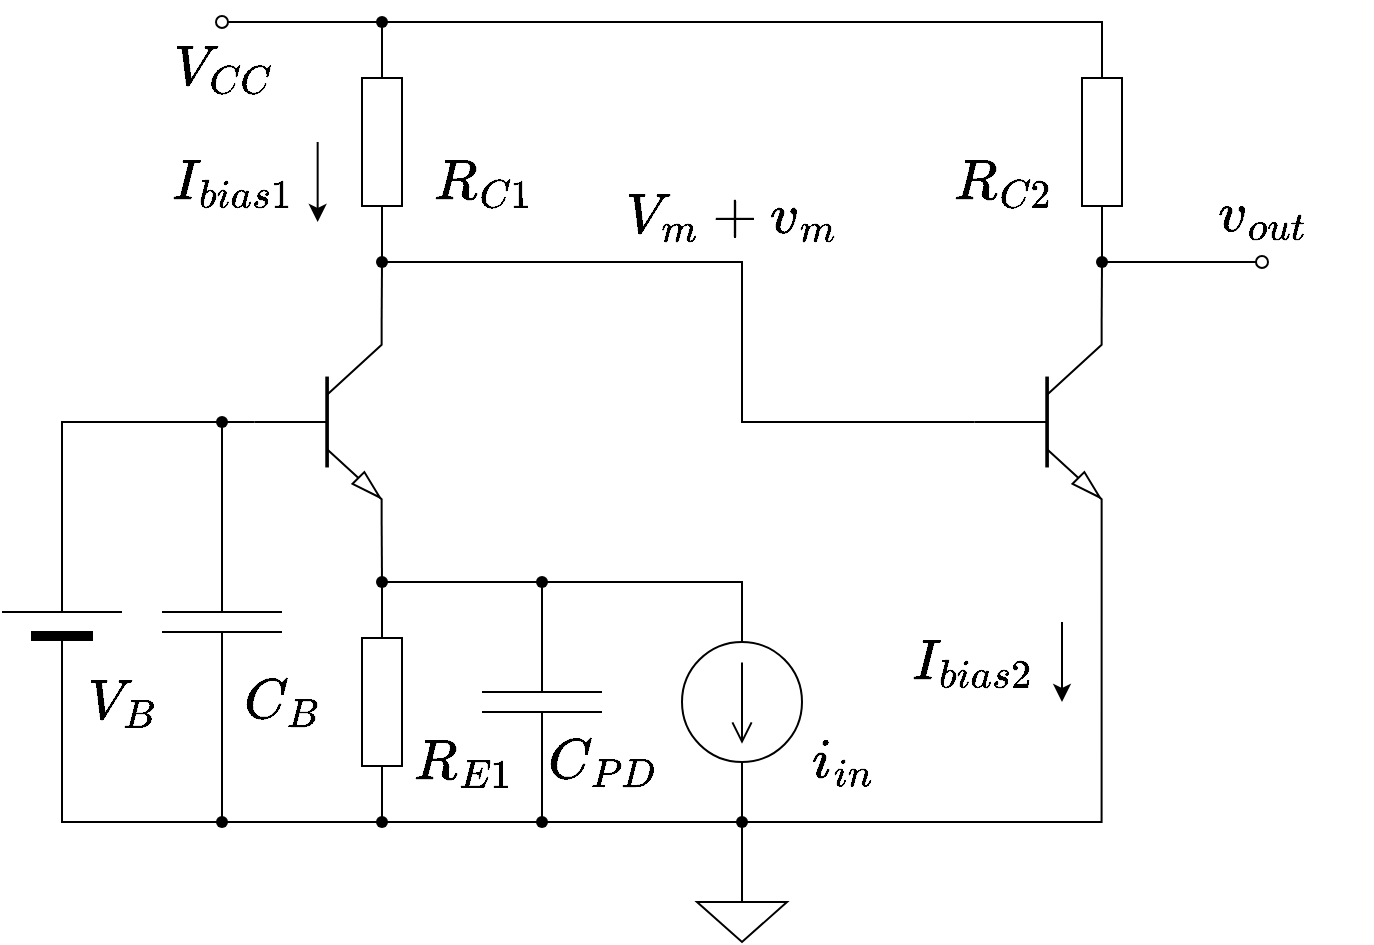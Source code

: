 <mxfile version="24.2.5" type="device">
  <diagram name="ページ1" id="jInCUQgzG5zf4pvRbxTS">
    <mxGraphModel dx="1195" dy="697" grid="1" gridSize="10" guides="1" tooltips="1" connect="1" arrows="1" fold="1" page="1" pageScale="1" pageWidth="1169" pageHeight="827" math="1" shadow="0">
      <root>
        <mxCell id="0" />
        <mxCell id="1" parent="0" />
        <mxCell id="ZAzHPlV7NRv7tE57W68_-1" value="" style="verticalLabelPosition=bottom;shadow=0;dashed=0;align=center;html=1;verticalAlign=top;shape=mxgraph.electrical.transistors.npn_transistor_5;" vertex="1" parent="1">
          <mxGeometry x="256" y="230" width="64" height="100" as="geometry" />
        </mxCell>
        <mxCell id="ZAzHPlV7NRv7tE57W68_-2" value="" style="pointerEvents=1;verticalLabelPosition=bottom;shadow=0;dashed=0;align=center;html=1;verticalAlign=top;shape=mxgraph.electrical.resistors.resistor_1;direction=south;" vertex="1" parent="1">
          <mxGeometry x="310" y="370" width="20" height="100" as="geometry" />
        </mxCell>
        <mxCell id="ZAzHPlV7NRv7tE57W68_-3" value="" style="pointerEvents=1;verticalLabelPosition=bottom;shadow=0;dashed=0;align=center;html=1;verticalAlign=top;shape=mxgraph.electrical.capacitors.capacitor_1;direction=south;" vertex="1" parent="1">
          <mxGeometry x="370" y="370" width="60" height="100" as="geometry" />
        </mxCell>
        <mxCell id="ZAzHPlV7NRv7tE57W68_-4" value="" style="pointerEvents=1;verticalLabelPosition=bottom;shadow=0;dashed=0;align=center;html=1;verticalAlign=top;shape=mxgraph.electrical.signal_sources.source;aspect=fixed;points=[[0.5,0,0],[1,0.5,0],[0.5,1,0],[0,0.5,0]];elSignalType=dc2;" vertex="1" parent="1">
          <mxGeometry x="470" y="390" width="60" height="60" as="geometry" />
        </mxCell>
        <mxCell id="ZAzHPlV7NRv7tE57W68_-5" value="" style="pointerEvents=1;verticalLabelPosition=bottom;shadow=0;dashed=0;align=center;html=1;verticalAlign=top;shape=mxgraph.electrical.resistors.resistor_1;direction=south;" vertex="1" parent="1">
          <mxGeometry x="310" y="90" width="20" height="100" as="geometry" />
        </mxCell>
        <mxCell id="ZAzHPlV7NRv7tE57W68_-6" value="" style="pointerEvents=1;verticalLabelPosition=bottom;shadow=0;dashed=0;align=center;html=1;verticalAlign=top;shape=mxgraph.electrical.capacitors.capacitor_1;direction=south;" vertex="1" parent="1">
          <mxGeometry x="210" y="330" width="60" height="100" as="geometry" />
        </mxCell>
        <mxCell id="ZAzHPlV7NRv7tE57W68_-7" value="" style="verticalLabelPosition=bottom;shadow=0;dashed=0;align=center;fillColor=strokeColor;html=1;verticalAlign=top;strokeWidth=1;shape=mxgraph.electrical.miscellaneous.monocell_battery;direction=north;" vertex="1" parent="1">
          <mxGeometry x="130" y="330" width="60" height="100" as="geometry" />
        </mxCell>
        <mxCell id="ZAzHPlV7NRv7tE57W68_-8" value="" style="pointerEvents=1;verticalLabelPosition=bottom;shadow=0;dashed=0;align=center;html=1;verticalAlign=top;shape=mxgraph.electrical.signal_sources.signal_ground;fontFamily=Helvetica;fontSize=24;fontColor=default;" vertex="1" parent="1">
          <mxGeometry x="477.5" y="510" width="45" height="30" as="geometry" />
        </mxCell>
        <mxCell id="ZAzHPlV7NRv7tE57W68_-9" value="" style="shape=waypoint;sketch=0;fillStyle=solid;size=6;pointerEvents=1;points=[];fillColor=none;resizable=0;rotatable=0;perimeter=centerPerimeter;snapToPoint=1;fontFamily=Helvetica;fontSize=11;fontColor=default;" vertex="1" parent="1">
          <mxGeometry x="310" y="350" width="20" height="20" as="geometry" />
        </mxCell>
        <mxCell id="ZAzHPlV7NRv7tE57W68_-10" style="edgeStyle=orthogonalEdgeStyle;rounded=0;orthogonalLoop=1;jettySize=auto;html=1;exitX=0;exitY=0.5;exitDx=0;exitDy=0;exitPerimeter=0;entryX=0.544;entryY=1.039;entryDx=0;entryDy=0;entryPerimeter=0;endArrow=none;endFill=0;" edge="1" parent="1" source="ZAzHPlV7NRv7tE57W68_-2" target="ZAzHPlV7NRv7tE57W68_-9">
          <mxGeometry relative="1" as="geometry" />
        </mxCell>
        <mxCell id="ZAzHPlV7NRv7tE57W68_-11" style="edgeStyle=orthogonalEdgeStyle;rounded=0;orthogonalLoop=1;jettySize=auto;html=1;exitX=1;exitY=1;exitDx=0;exitDy=0;exitPerimeter=0;entryX=0.739;entryY=0.039;entryDx=0;entryDy=0;entryPerimeter=0;endArrow=none;endFill=0;" edge="1" parent="1" source="ZAzHPlV7NRv7tE57W68_-1" target="ZAzHPlV7NRv7tE57W68_-9">
          <mxGeometry relative="1" as="geometry" />
        </mxCell>
        <mxCell id="ZAzHPlV7NRv7tE57W68_-12" value="" style="shape=waypoint;sketch=0;fillStyle=solid;size=6;pointerEvents=1;points=[];fillColor=none;resizable=0;rotatable=0;perimeter=centerPerimeter;snapToPoint=1;fontFamily=Helvetica;fontSize=11;fontColor=default;" vertex="1" parent="1">
          <mxGeometry x="390" y="350" width="20" height="20" as="geometry" />
        </mxCell>
        <mxCell id="ZAzHPlV7NRv7tE57W68_-13" style="edgeStyle=orthogonalEdgeStyle;rounded=0;orthogonalLoop=1;jettySize=auto;html=1;exitX=0;exitY=0.5;exitDx=0;exitDy=0;exitPerimeter=0;entryX=0.697;entryY=1.081;entryDx=0;entryDy=0;entryPerimeter=0;strokeColor=default;align=center;verticalAlign=middle;fontFamily=Helvetica;fontSize=11;fontColor=default;labelBackgroundColor=default;endArrow=none;endFill=0;" edge="1" parent="1" source="ZAzHPlV7NRv7tE57W68_-3" target="ZAzHPlV7NRv7tE57W68_-12">
          <mxGeometry relative="1" as="geometry" />
        </mxCell>
        <mxCell id="ZAzHPlV7NRv7tE57W68_-14" style="edgeStyle=orthogonalEdgeStyle;rounded=0;orthogonalLoop=1;jettySize=auto;html=1;entryX=-0.094;entryY=0.567;entryDx=0;entryDy=0;entryPerimeter=0;strokeColor=default;align=center;verticalAlign=middle;fontFamily=Helvetica;fontSize=11;fontColor=default;labelBackgroundColor=default;endArrow=none;endFill=0;" edge="1" parent="1" source="ZAzHPlV7NRv7tE57W68_-9" target="ZAzHPlV7NRv7tE57W68_-12">
          <mxGeometry relative="1" as="geometry" />
        </mxCell>
        <mxCell id="ZAzHPlV7NRv7tE57W68_-15" style="edgeStyle=orthogonalEdgeStyle;rounded=0;orthogonalLoop=1;jettySize=auto;html=1;exitX=0.5;exitY=0;exitDx=0;exitDy=0;exitPerimeter=0;entryX=0.961;entryY=0.553;entryDx=0;entryDy=0;entryPerimeter=0;strokeColor=default;align=center;verticalAlign=middle;fontFamily=Helvetica;fontSize=11;fontColor=default;labelBackgroundColor=default;endArrow=none;endFill=0;" edge="1" parent="1" source="ZAzHPlV7NRv7tE57W68_-4" target="ZAzHPlV7NRv7tE57W68_-12">
          <mxGeometry relative="1" as="geometry">
            <Array as="points">
              <mxPoint x="500" y="360" />
            </Array>
          </mxGeometry>
        </mxCell>
        <mxCell id="ZAzHPlV7NRv7tE57W68_-16" value="" style="shape=waypoint;sketch=0;fillStyle=solid;size=6;pointerEvents=1;points=[];fillColor=none;resizable=0;rotatable=0;perimeter=centerPerimeter;snapToPoint=1;fontFamily=Helvetica;fontSize=11;fontColor=default;labelBackgroundColor=default;" vertex="1" parent="1">
          <mxGeometry x="230" y="270" width="20" height="20" as="geometry" />
        </mxCell>
        <mxCell id="ZAzHPlV7NRv7tE57W68_-17" style="edgeStyle=orthogonalEdgeStyle;rounded=0;orthogonalLoop=1;jettySize=auto;html=1;exitX=0;exitY=0.5;exitDx=0;exitDy=0;exitPerimeter=0;entryX=0.607;entryY=1;entryDx=0;entryDy=0;entryPerimeter=0;strokeColor=default;align=center;verticalAlign=middle;fontFamily=Helvetica;fontSize=11;fontColor=default;labelBackgroundColor=default;endArrow=none;endFill=0;" edge="1" parent="1" source="ZAzHPlV7NRv7tE57W68_-6" target="ZAzHPlV7NRv7tE57W68_-16">
          <mxGeometry relative="1" as="geometry" />
        </mxCell>
        <mxCell id="ZAzHPlV7NRv7tE57W68_-18" style="edgeStyle=orthogonalEdgeStyle;rounded=0;orthogonalLoop=1;jettySize=auto;html=1;exitX=1;exitY=0.5;exitDx=0;exitDy=0;exitPerimeter=0;entryX=-0.021;entryY=0.743;entryDx=0;entryDy=0;entryPerimeter=0;strokeColor=default;align=center;verticalAlign=middle;fontFamily=Helvetica;fontSize=11;fontColor=default;labelBackgroundColor=default;endArrow=none;endFill=0;" edge="1" parent="1" source="ZAzHPlV7NRv7tE57W68_-7" target="ZAzHPlV7NRv7tE57W68_-16">
          <mxGeometry relative="1" as="geometry">
            <Array as="points">
              <mxPoint x="160" y="280" />
            </Array>
          </mxGeometry>
        </mxCell>
        <mxCell id="ZAzHPlV7NRv7tE57W68_-19" style="edgeStyle=orthogonalEdgeStyle;rounded=0;orthogonalLoop=1;jettySize=auto;html=1;exitX=0;exitY=0.5;exitDx=0;exitDy=0;exitPerimeter=0;entryX=1.093;entryY=0.6;entryDx=0;entryDy=0;entryPerimeter=0;strokeColor=default;align=center;verticalAlign=middle;fontFamily=Helvetica;fontSize=11;fontColor=default;labelBackgroundColor=default;endArrow=none;endFill=0;" edge="1" parent="1" source="ZAzHPlV7NRv7tE57W68_-1" target="ZAzHPlV7NRv7tE57W68_-16">
          <mxGeometry relative="1" as="geometry" />
        </mxCell>
        <mxCell id="ZAzHPlV7NRv7tE57W68_-20" value="" style="shape=waypoint;sketch=0;fillStyle=solid;size=6;pointerEvents=1;points=[];fillColor=none;resizable=0;rotatable=0;perimeter=centerPerimeter;snapToPoint=1;fontFamily=Helvetica;fontSize=11;fontColor=default;labelBackgroundColor=default;" vertex="1" parent="1">
          <mxGeometry x="310" y="190" width="20" height="20" as="geometry" />
        </mxCell>
        <mxCell id="ZAzHPlV7NRv7tE57W68_-21" style="edgeStyle=orthogonalEdgeStyle;rounded=0;orthogonalLoop=1;jettySize=auto;html=1;exitX=1;exitY=0;exitDx=0;exitDy=0;exitPerimeter=0;entryX=0.494;entryY=1.078;entryDx=0;entryDy=0;entryPerimeter=0;strokeColor=default;align=center;verticalAlign=middle;fontFamily=Helvetica;fontSize=11;fontColor=default;labelBackgroundColor=default;endArrow=none;endFill=0;" edge="1" parent="1" source="ZAzHPlV7NRv7tE57W68_-1" target="ZAzHPlV7NRv7tE57W68_-20">
          <mxGeometry relative="1" as="geometry" />
        </mxCell>
        <mxCell id="ZAzHPlV7NRv7tE57W68_-22" style="edgeStyle=orthogonalEdgeStyle;rounded=0;orthogonalLoop=1;jettySize=auto;html=1;exitX=1;exitY=0.5;exitDx=0;exitDy=0;exitPerimeter=0;entryX=0.621;entryY=-0.048;entryDx=0;entryDy=0;entryPerimeter=0;strokeColor=default;align=center;verticalAlign=middle;fontFamily=Helvetica;fontSize=11;fontColor=default;labelBackgroundColor=default;endArrow=none;endFill=0;" edge="1" parent="1" source="ZAzHPlV7NRv7tE57W68_-5" target="ZAzHPlV7NRv7tE57W68_-20">
          <mxGeometry relative="1" as="geometry" />
        </mxCell>
        <mxCell id="ZAzHPlV7NRv7tE57W68_-23" value="" style="verticalLabelPosition=bottom;shadow=0;dashed=0;align=center;html=1;verticalAlign=top;shape=mxgraph.electrical.transistors.npn_transistor_5;" vertex="1" parent="1">
          <mxGeometry x="616" y="230" width="64" height="100" as="geometry" />
        </mxCell>
        <mxCell id="ZAzHPlV7NRv7tE57W68_-24" style="edgeStyle=orthogonalEdgeStyle;rounded=0;orthogonalLoop=1;jettySize=auto;html=1;entryX=0;entryY=0.5;entryDx=0;entryDy=0;entryPerimeter=0;strokeColor=default;align=center;verticalAlign=middle;fontFamily=Helvetica;fontSize=11;fontColor=default;labelBackgroundColor=default;endArrow=none;endFill=0;" edge="1" parent="1" source="ZAzHPlV7NRv7tE57W68_-20" target="ZAzHPlV7NRv7tE57W68_-23">
          <mxGeometry relative="1" as="geometry">
            <Array as="points">
              <mxPoint x="500" y="200" />
              <mxPoint x="500" y="280" />
            </Array>
          </mxGeometry>
        </mxCell>
        <mxCell id="ZAzHPlV7NRv7tE57W68_-25" value="" style="pointerEvents=1;verticalLabelPosition=bottom;shadow=0;dashed=0;align=center;html=1;verticalAlign=top;shape=mxgraph.electrical.resistors.resistor_1;direction=south;" vertex="1" parent="1">
          <mxGeometry x="670" y="90" width="20" height="100" as="geometry" />
        </mxCell>
        <mxCell id="ZAzHPlV7NRv7tE57W68_-30" style="edgeStyle=orthogonalEdgeStyle;rounded=0;orthogonalLoop=1;jettySize=auto;html=1;entryX=0;entryY=0.5;entryDx=0;entryDy=0;strokeColor=default;align=center;verticalAlign=middle;fontFamily=Helvetica;fontSize=11;fontColor=default;labelBackgroundColor=default;endArrow=none;endFill=0;" edge="1" parent="1" source="ZAzHPlV7NRv7tE57W68_-26" target="ZAzHPlV7NRv7tE57W68_-29">
          <mxGeometry relative="1" as="geometry" />
        </mxCell>
        <mxCell id="ZAzHPlV7NRv7tE57W68_-26" value="" style="shape=waypoint;sketch=0;fillStyle=solid;size=6;pointerEvents=1;points=[];fillColor=none;resizable=0;rotatable=0;perimeter=centerPerimeter;snapToPoint=1;fontFamily=Helvetica;fontSize=11;fontColor=default;labelBackgroundColor=default;" vertex="1" parent="1">
          <mxGeometry x="670" y="190" width="20" height="20" as="geometry" />
        </mxCell>
        <mxCell id="ZAzHPlV7NRv7tE57W68_-27" style="edgeStyle=orthogonalEdgeStyle;rounded=0;orthogonalLoop=1;jettySize=auto;html=1;exitX=1;exitY=0;exitDx=0;exitDy=0;exitPerimeter=0;entryX=0.544;entryY=0.997;entryDx=0;entryDy=0;entryPerimeter=0;strokeColor=default;align=center;verticalAlign=middle;fontFamily=Helvetica;fontSize=11;fontColor=default;labelBackgroundColor=default;endArrow=none;endFill=0;" edge="1" parent="1" source="ZAzHPlV7NRv7tE57W68_-23" target="ZAzHPlV7NRv7tE57W68_-26">
          <mxGeometry relative="1" as="geometry" />
        </mxCell>
        <mxCell id="ZAzHPlV7NRv7tE57W68_-28" style="edgeStyle=orthogonalEdgeStyle;rounded=0;orthogonalLoop=1;jettySize=auto;html=1;exitX=1;exitY=0.5;exitDx=0;exitDy=0;exitPerimeter=0;entryX=0.586;entryY=0.011;entryDx=0;entryDy=0;entryPerimeter=0;strokeColor=default;align=center;verticalAlign=middle;fontFamily=Helvetica;fontSize=11;fontColor=default;labelBackgroundColor=default;endArrow=none;endFill=0;" edge="1" parent="1" source="ZAzHPlV7NRv7tE57W68_-25" target="ZAzHPlV7NRv7tE57W68_-26">
          <mxGeometry relative="1" as="geometry" />
        </mxCell>
        <mxCell id="ZAzHPlV7NRv7tE57W68_-29" value="" style="verticalLabelPosition=bottom;shadow=0;dashed=0;align=center;html=1;verticalAlign=top;strokeWidth=1;shape=ellipse;perimeter=ellipsePerimeter;fontFamily=Helvetica;fontSize=11;fontColor=default;aspect=fixed;labelBackgroundColor=default;" vertex="1" parent="1">
          <mxGeometry x="757" y="197.0" width="6" height="6" as="geometry" />
        </mxCell>
        <mxCell id="ZAzHPlV7NRv7tE57W68_-36" style="edgeStyle=orthogonalEdgeStyle;rounded=0;orthogonalLoop=1;jettySize=auto;html=1;entryX=1;entryY=0.5;entryDx=0;entryDy=0;strokeColor=default;align=center;verticalAlign=middle;fontFamily=Helvetica;fontSize=11;fontColor=default;labelBackgroundColor=default;endArrow=none;endFill=0;" edge="1" parent="1" source="ZAzHPlV7NRv7tE57W68_-32" target="ZAzHPlV7NRv7tE57W68_-35">
          <mxGeometry relative="1" as="geometry" />
        </mxCell>
        <mxCell id="ZAzHPlV7NRv7tE57W68_-32" value="" style="shape=waypoint;sketch=0;fillStyle=solid;size=6;pointerEvents=1;points=[];fillColor=none;resizable=0;rotatable=0;perimeter=centerPerimeter;snapToPoint=1;fontFamily=Helvetica;fontSize=11;fontColor=default;labelBackgroundColor=default;" vertex="1" parent="1">
          <mxGeometry x="310" y="70" width="20" height="20" as="geometry" />
        </mxCell>
        <mxCell id="ZAzHPlV7NRv7tE57W68_-33" style="edgeStyle=orthogonalEdgeStyle;rounded=0;orthogonalLoop=1;jettySize=auto;html=1;exitX=0;exitY=0.5;exitDx=0;exitDy=0;exitPerimeter=0;entryX=0.52;entryY=1.18;entryDx=0;entryDy=0;entryPerimeter=0;strokeColor=default;align=center;verticalAlign=middle;fontFamily=Helvetica;fontSize=11;fontColor=default;labelBackgroundColor=default;endArrow=none;endFill=0;" edge="1" parent="1" source="ZAzHPlV7NRv7tE57W68_-5" target="ZAzHPlV7NRv7tE57W68_-32">
          <mxGeometry relative="1" as="geometry" />
        </mxCell>
        <mxCell id="ZAzHPlV7NRv7tE57W68_-34" style="edgeStyle=orthogonalEdgeStyle;rounded=0;orthogonalLoop=1;jettySize=auto;html=1;exitX=0;exitY=0.5;exitDx=0;exitDy=0;exitPerimeter=0;entryX=1.04;entryY=0.6;entryDx=0;entryDy=0;entryPerimeter=0;strokeColor=default;align=center;verticalAlign=middle;fontFamily=Helvetica;fontSize=11;fontColor=default;labelBackgroundColor=default;endArrow=none;endFill=0;" edge="1" parent="1" source="ZAzHPlV7NRv7tE57W68_-25" target="ZAzHPlV7NRv7tE57W68_-32">
          <mxGeometry relative="1" as="geometry">
            <Array as="points">
              <mxPoint x="680" y="80" />
            </Array>
          </mxGeometry>
        </mxCell>
        <mxCell id="ZAzHPlV7NRv7tE57W68_-35" value="" style="verticalLabelPosition=bottom;shadow=0;dashed=0;align=center;html=1;verticalAlign=top;strokeWidth=1;shape=ellipse;perimeter=ellipsePerimeter;fontFamily=Helvetica;fontSize=11;fontColor=default;aspect=fixed;labelBackgroundColor=default;" vertex="1" parent="1">
          <mxGeometry x="237" y="77.0" width="6" height="6" as="geometry" />
        </mxCell>
        <mxCell id="ZAzHPlV7NRv7tE57W68_-37" value="" style="shape=waypoint;sketch=0;fillStyle=solid;size=6;pointerEvents=1;points=[];fillColor=none;resizable=0;rotatable=0;perimeter=centerPerimeter;snapToPoint=1;fontFamily=Helvetica;fontSize=11;fontColor=default;labelBackgroundColor=default;" vertex="1" parent="1">
          <mxGeometry x="490" y="470" width="20" height="20" as="geometry" />
        </mxCell>
        <mxCell id="ZAzHPlV7NRv7tE57W68_-38" value="" style="shape=waypoint;sketch=0;fillStyle=solid;size=6;pointerEvents=1;points=[];fillColor=none;resizable=0;rotatable=0;perimeter=centerPerimeter;snapToPoint=1;fontFamily=Helvetica;fontSize=11;fontColor=default;labelBackgroundColor=default;" vertex="1" parent="1">
          <mxGeometry x="390" y="470" width="20" height="20" as="geometry" />
        </mxCell>
        <mxCell id="ZAzHPlV7NRv7tE57W68_-39" value="" style="shape=waypoint;sketch=0;fillStyle=solid;size=6;pointerEvents=1;points=[];fillColor=none;resizable=0;rotatable=0;perimeter=centerPerimeter;snapToPoint=1;fontFamily=Helvetica;fontSize=11;fontColor=default;labelBackgroundColor=default;" vertex="1" parent="1">
          <mxGeometry x="310" y="470" width="20" height="20" as="geometry" />
        </mxCell>
        <mxCell id="ZAzHPlV7NRv7tE57W68_-40" value="" style="shape=waypoint;sketch=0;fillStyle=solid;size=6;pointerEvents=1;points=[];fillColor=none;resizable=0;rotatable=0;perimeter=centerPerimeter;snapToPoint=1;fontFamily=Helvetica;fontSize=11;fontColor=default;labelBackgroundColor=default;" vertex="1" parent="1">
          <mxGeometry x="230" y="470" width="20" height="20" as="geometry" />
        </mxCell>
        <mxCell id="ZAzHPlV7NRv7tE57W68_-42" style="edgeStyle=orthogonalEdgeStyle;rounded=0;orthogonalLoop=1;jettySize=auto;html=1;exitX=0;exitY=0.5;exitDx=0;exitDy=0;exitPerimeter=0;entryX=0.05;entryY=0.65;entryDx=0;entryDy=0;entryPerimeter=0;strokeColor=default;align=center;verticalAlign=middle;fontFamily=Helvetica;fontSize=11;fontColor=default;labelBackgroundColor=default;endArrow=none;endFill=0;" edge="1" parent="1" source="ZAzHPlV7NRv7tE57W68_-7" target="ZAzHPlV7NRv7tE57W68_-40">
          <mxGeometry relative="1" as="geometry">
            <Array as="points">
              <mxPoint x="160" y="480" />
            </Array>
          </mxGeometry>
        </mxCell>
        <mxCell id="ZAzHPlV7NRv7tE57W68_-43" style="edgeStyle=orthogonalEdgeStyle;rounded=0;orthogonalLoop=1;jettySize=auto;html=1;exitX=1;exitY=0.5;exitDx=0;exitDy=0;exitPerimeter=0;entryX=0.671;entryY=-0.04;entryDx=0;entryDy=0;entryPerimeter=0;strokeColor=default;align=center;verticalAlign=middle;fontFamily=Helvetica;fontSize=11;fontColor=default;labelBackgroundColor=default;endArrow=none;endFill=0;" edge="1" parent="1" source="ZAzHPlV7NRv7tE57W68_-6" target="ZAzHPlV7NRv7tE57W68_-40">
          <mxGeometry relative="1" as="geometry" />
        </mxCell>
        <mxCell id="ZAzHPlV7NRv7tE57W68_-44" style="edgeStyle=orthogonalEdgeStyle;rounded=0;orthogonalLoop=1;jettySize=auto;html=1;exitX=1;exitY=0.5;exitDx=0;exitDy=0;exitPerimeter=0;entryX=0.464;entryY=-0.005;entryDx=0;entryDy=0;entryPerimeter=0;strokeColor=default;align=center;verticalAlign=middle;fontFamily=Helvetica;fontSize=11;fontColor=default;labelBackgroundColor=default;endArrow=none;endFill=0;" edge="1" parent="1" source="ZAzHPlV7NRv7tE57W68_-2" target="ZAzHPlV7NRv7tE57W68_-39">
          <mxGeometry relative="1" as="geometry" />
        </mxCell>
        <mxCell id="ZAzHPlV7NRv7tE57W68_-45" style="edgeStyle=orthogonalEdgeStyle;rounded=0;orthogonalLoop=1;jettySize=auto;html=1;exitX=1;exitY=0.5;exitDx=0;exitDy=0;exitPerimeter=0;entryX=0.567;entryY=0.029;entryDx=0;entryDy=0;entryPerimeter=0;strokeColor=default;align=center;verticalAlign=middle;fontFamily=Helvetica;fontSize=11;fontColor=default;labelBackgroundColor=default;endArrow=none;endFill=0;" edge="1" parent="1" source="ZAzHPlV7NRv7tE57W68_-3" target="ZAzHPlV7NRv7tE57W68_-38">
          <mxGeometry relative="1" as="geometry" />
        </mxCell>
        <mxCell id="ZAzHPlV7NRv7tE57W68_-46" style="edgeStyle=orthogonalEdgeStyle;rounded=0;orthogonalLoop=1;jettySize=auto;html=1;exitX=0.5;exitY=1;exitDx=0;exitDy=0;exitPerimeter=0;entryX=0.567;entryY=0.098;entryDx=0;entryDy=0;entryPerimeter=0;strokeColor=default;align=center;verticalAlign=middle;fontFamily=Helvetica;fontSize=11;fontColor=default;labelBackgroundColor=default;endArrow=none;endFill=0;" edge="1" parent="1" source="ZAzHPlV7NRv7tE57W68_-4" target="ZAzHPlV7NRv7tE57W68_-37">
          <mxGeometry relative="1" as="geometry" />
        </mxCell>
        <mxCell id="ZAzHPlV7NRv7tE57W68_-47" style="edgeStyle=orthogonalEdgeStyle;rounded=0;orthogonalLoop=1;jettySize=auto;html=1;entryX=0.119;entryY=0.409;entryDx=0;entryDy=0;entryPerimeter=0;strokeColor=default;align=center;verticalAlign=middle;fontFamily=Helvetica;fontSize=11;fontColor=default;labelBackgroundColor=default;endArrow=none;endFill=0;" edge="1" parent="1" source="ZAzHPlV7NRv7tE57W68_-40" target="ZAzHPlV7NRv7tE57W68_-39">
          <mxGeometry relative="1" as="geometry" />
        </mxCell>
        <mxCell id="ZAzHPlV7NRv7tE57W68_-48" style="edgeStyle=orthogonalEdgeStyle;rounded=0;orthogonalLoop=1;jettySize=auto;html=1;entryX=0.058;entryY=0.525;entryDx=0;entryDy=0;entryPerimeter=0;strokeColor=default;align=center;verticalAlign=middle;fontFamily=Helvetica;fontSize=11;fontColor=default;labelBackgroundColor=default;endArrow=none;endFill=0;" edge="1" parent="1" source="ZAzHPlV7NRv7tE57W68_-39" target="ZAzHPlV7NRv7tE57W68_-38">
          <mxGeometry relative="1" as="geometry" />
        </mxCell>
        <mxCell id="ZAzHPlV7NRv7tE57W68_-49" style="edgeStyle=orthogonalEdgeStyle;rounded=0;orthogonalLoop=1;jettySize=auto;html=1;entryX=0.128;entryY=0.525;entryDx=0;entryDy=0;entryPerimeter=0;strokeColor=default;align=center;verticalAlign=middle;fontFamily=Helvetica;fontSize=11;fontColor=default;labelBackgroundColor=default;endArrow=none;endFill=0;" edge="1" parent="1" source="ZAzHPlV7NRv7tE57W68_-38" target="ZAzHPlV7NRv7tE57W68_-37">
          <mxGeometry relative="1" as="geometry" />
        </mxCell>
        <mxCell id="ZAzHPlV7NRv7tE57W68_-50" style="edgeStyle=orthogonalEdgeStyle;rounded=0;orthogonalLoop=1;jettySize=auto;html=1;exitX=0.5;exitY=0;exitDx=0;exitDy=0;exitPerimeter=0;entryX=0.572;entryY=1.039;entryDx=0;entryDy=0;entryPerimeter=0;strokeColor=default;align=center;verticalAlign=middle;fontFamily=Helvetica;fontSize=11;fontColor=default;labelBackgroundColor=default;endArrow=none;endFill=0;" edge="1" parent="1" source="ZAzHPlV7NRv7tE57W68_-8" target="ZAzHPlV7NRv7tE57W68_-37">
          <mxGeometry relative="1" as="geometry" />
        </mxCell>
        <mxCell id="ZAzHPlV7NRv7tE57W68_-51" style="edgeStyle=orthogonalEdgeStyle;rounded=0;orthogonalLoop=1;jettySize=auto;html=1;exitX=1;exitY=1;exitDx=0;exitDy=0;exitPerimeter=0;entryX=1.179;entryY=0.6;entryDx=0;entryDy=0;entryPerimeter=0;strokeColor=default;align=center;verticalAlign=middle;fontFamily=Helvetica;fontSize=11;fontColor=default;labelBackgroundColor=default;endArrow=none;endFill=0;" edge="1" parent="1" source="ZAzHPlV7NRv7tE57W68_-23" target="ZAzHPlV7NRv7tE57W68_-37">
          <mxGeometry relative="1" as="geometry">
            <Array as="points">
              <mxPoint x="680" y="480" />
            </Array>
          </mxGeometry>
        </mxCell>
        <mxCell id="ZAzHPlV7NRv7tE57W68_-52" value="&lt;span style=&quot;font-size: 24px;&quot;&gt;`i_{i n}`&lt;/span&gt;" style="text;html=1;align=center;verticalAlign=middle;resizable=0;points=[];autosize=1;strokeColor=none;fillColor=none;fontSize=11;fontFamily=Helvetica;fontColor=default;labelBackgroundColor=default;" vertex="1" parent="1">
          <mxGeometry x="500" y="430" width="100" height="40" as="geometry" />
        </mxCell>
        <mxCell id="ZAzHPlV7NRv7tE57W68_-53" value="&lt;span style=&quot;font-size: 24px;&quot;&gt;`C_{PD}`&lt;/span&gt;" style="text;html=1;align=center;verticalAlign=middle;resizable=0;points=[];autosize=1;strokeColor=none;fillColor=none;fontSize=11;fontFamily=Helvetica;fontColor=default;labelBackgroundColor=default;" vertex="1" parent="1">
          <mxGeometry x="370" y="430" width="120" height="40" as="geometry" />
        </mxCell>
        <mxCell id="ZAzHPlV7NRv7tE57W68_-54" value="&lt;span style=&quot;font-size: 24px;&quot;&gt;`R_{E1}`&lt;/span&gt;" style="text;html=1;align=center;verticalAlign=middle;resizable=0;points=[];autosize=1;strokeColor=none;fillColor=none;fontSize=11;fontFamily=Helvetica;fontColor=default;labelBackgroundColor=default;" vertex="1" parent="1">
          <mxGeometry x="300" y="430" width="120" height="40" as="geometry" />
        </mxCell>
        <mxCell id="ZAzHPlV7NRv7tE57W68_-55" value="&lt;span style=&quot;font-size: 24px;&quot;&gt;`C_{B}`&lt;/span&gt;" style="text;html=1;align=center;verticalAlign=middle;resizable=0;points=[];autosize=1;strokeColor=none;fillColor=none;fontSize=11;fontFamily=Helvetica;fontColor=default;labelBackgroundColor=default;" vertex="1" parent="1">
          <mxGeometry x="220" y="400" width="100" height="40" as="geometry" />
        </mxCell>
        <mxCell id="ZAzHPlV7NRv7tE57W68_-56" value="&lt;span style=&quot;font-size: 24px;&quot;&gt;`V_{B}`&lt;/span&gt;" style="text;html=1;align=center;verticalAlign=middle;resizable=0;points=[];autosize=1;strokeColor=none;fillColor=none;fontSize=11;fontFamily=Helvetica;fontColor=default;labelBackgroundColor=default;" vertex="1" parent="1">
          <mxGeometry x="140" y="400" width="100" height="40" as="geometry" />
        </mxCell>
        <mxCell id="ZAzHPlV7NRv7tE57W68_-57" value="&lt;span style=&quot;font-size: 24px;&quot;&gt;`R_{C1}`&lt;/span&gt;" style="text;html=1;align=center;verticalAlign=middle;resizable=0;points=[];autosize=1;strokeColor=none;fillColor=none;fontSize=11;fontFamily=Helvetica;fontColor=default;labelBackgroundColor=default;" vertex="1" parent="1">
          <mxGeometry x="310" y="140" width="120" height="40" as="geometry" />
        </mxCell>
        <mxCell id="ZAzHPlV7NRv7tE57W68_-58" value="&lt;span style=&quot;font-size: 24px;&quot;&gt;`R_{C2}`&lt;/span&gt;" style="text;html=1;align=center;verticalAlign=middle;resizable=0;points=[];autosize=1;strokeColor=none;fillColor=none;fontSize=11;fontFamily=Helvetica;fontColor=default;labelBackgroundColor=default;" vertex="1" parent="1">
          <mxGeometry x="570" y="140" width="120" height="40" as="geometry" />
        </mxCell>
        <mxCell id="ZAzHPlV7NRv7tE57W68_-59" value="&lt;span style=&quot;font-size: 24px;&quot;&gt;`v_{out}`&lt;/span&gt;" style="text;html=1;align=center;verticalAlign=middle;resizable=0;points=[];autosize=1;strokeColor=none;fillColor=none;fontSize=11;fontFamily=Helvetica;fontColor=default;labelBackgroundColor=default;" vertex="1" parent="1">
          <mxGeometry x="705" y="157" width="110" height="40" as="geometry" />
        </mxCell>
        <mxCell id="ZAzHPlV7NRv7tE57W68_-60" value="&lt;span style=&quot;font-size: 24px;&quot;&gt;`V_{m}+v_{m}`&lt;/span&gt;" style="text;html=1;align=center;verticalAlign=middle;resizable=0;points=[];autosize=1;strokeColor=none;fillColor=none;fontSize=11;fontFamily=Helvetica;fontColor=default;labelBackgroundColor=default;" vertex="1" parent="1">
          <mxGeometry x="405" y="157" width="180" height="40" as="geometry" />
        </mxCell>
        <mxCell id="ZAzHPlV7NRv7tE57W68_-61" value="" style="endArrow=classic;html=1;rounded=0;labelBackgroundColor=default;strokeColor=default;fontFamily=Helvetica;fontSize=11;fontColor=default;shape=connector;align=center;verticalAlign=middle;edgeStyle=orthogonalEdgeStyle;" edge="1" parent="1">
          <mxGeometry width="50" height="50" relative="1" as="geometry">
            <mxPoint x="287.83" y="140" as="sourcePoint" />
            <mxPoint x="287.83" y="180" as="targetPoint" />
          </mxGeometry>
        </mxCell>
        <mxCell id="ZAzHPlV7NRv7tE57W68_-62" value="&lt;span style=&quot;font-size: 24px;&quot;&gt;`I_{bias1}`&lt;/span&gt;" style="text;html=1;align=center;verticalAlign=middle;resizable=0;points=[];autosize=1;strokeColor=none;fillColor=none;fontSize=11;fontFamily=Helvetica;fontColor=default;labelBackgroundColor=default;" vertex="1" parent="1">
          <mxGeometry x="180" y="140" width="130" height="40" as="geometry" />
        </mxCell>
        <mxCell id="ZAzHPlV7NRv7tE57W68_-63" value="" style="endArrow=classic;html=1;rounded=0;labelBackgroundColor=default;strokeColor=default;fontFamily=Helvetica;fontSize=11;fontColor=default;shape=connector;align=center;verticalAlign=middle;edgeStyle=orthogonalEdgeStyle;" edge="1" parent="1">
          <mxGeometry width="50" height="50" relative="1" as="geometry">
            <mxPoint x="660" y="380" as="sourcePoint" />
            <mxPoint x="660" y="420" as="targetPoint" />
          </mxGeometry>
        </mxCell>
        <mxCell id="ZAzHPlV7NRv7tE57W68_-65" value="&lt;span style=&quot;font-size: 24px;&quot;&gt;`I_{bias2}`&lt;/span&gt;" style="text;html=1;align=center;verticalAlign=middle;resizable=0;points=[];autosize=1;strokeColor=none;fillColor=none;fontSize=11;fontFamily=Helvetica;fontColor=default;labelBackgroundColor=default;" vertex="1" parent="1">
          <mxGeometry x="550" y="380" width="130" height="40" as="geometry" />
        </mxCell>
        <mxCell id="ZAzHPlV7NRv7tE57W68_-66" value="&lt;span style=&quot;font-size: 24px;&quot;&gt;`V_{C C}`&lt;/span&gt;" style="text;html=1;align=center;verticalAlign=middle;resizable=0;points=[];autosize=1;strokeColor=none;fillColor=none;fontSize=11;fontFamily=Helvetica;fontColor=default;labelBackgroundColor=default;" vertex="1" parent="1">
          <mxGeometry x="175" y="83" width="130" height="40" as="geometry" />
        </mxCell>
      </root>
    </mxGraphModel>
  </diagram>
</mxfile>
